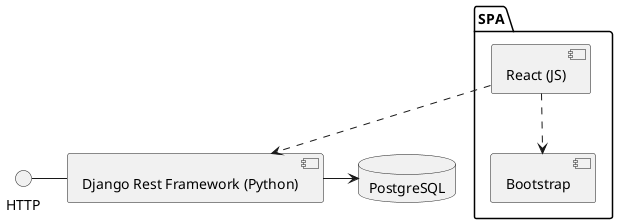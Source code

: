 @startuml AppStructure
database "PostgreSQL" 
package "SPA" {
    [React (JS)]
    [Bootstrap]
}

HTTP - [Django Rest Framework (Python)]
[Django Rest Framework (Python)] -> [PostgreSQL]
[React (JS)] ..> [Bootstrap]
[React (JS)] ..> [Django Rest Framework (Python)]
@enduml